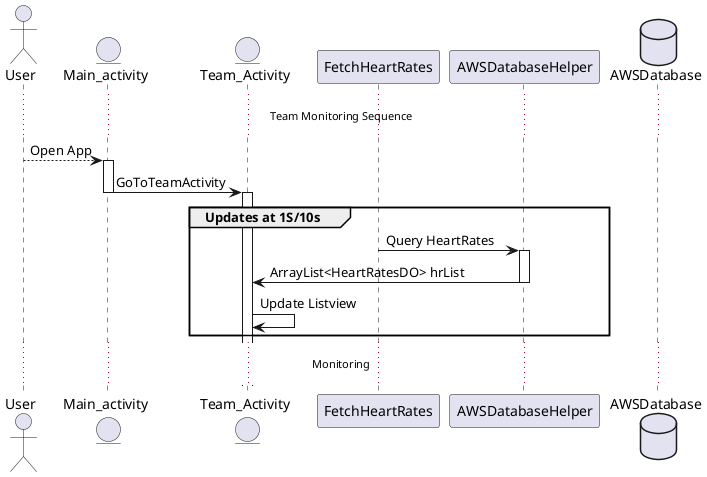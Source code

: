 @startuml
actor User
entity Main_activity
entity Team_Activity
participant FetchHeartRates
participant AWSDatabaseHelper
database AWSDatabase

... Team Monitoring Sequence ...

User --> Main_activity : Open App
activate Main_activity
Main_activity -> Team_Activity : GoToTeamActivity
deactivate Main_activity
activate Team_Activity
group Updates at 1S/10s
FetchHeartRates -> AWSDatabaseHelper : Query HeartRates
activate AWSDatabaseHelper
AWSDatabaseHelper -> Team_Activity : ArrayList<HeartRatesDO> hrList
deactivate AWSDatabaseHelper
Team_Activity -> Team_Activity : Update Listview
end
... Monitoring ...
@enduml